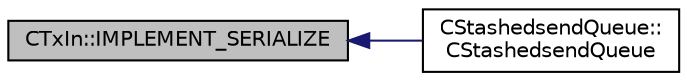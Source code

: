 digraph "CTxIn::IMPLEMENT_SERIALIZE"
{
  edge [fontname="Helvetica",fontsize="10",labelfontname="Helvetica",labelfontsize="10"];
  node [fontname="Helvetica",fontsize="10",shape=record];
  rankdir="LR";
  Node10 [label="CTxIn::IMPLEMENT_SERIALIZE",height=0.2,width=0.4,color="black", fillcolor="grey75", style="filled", fontcolor="black"];
  Node10 -> Node11 [dir="back",color="midnightblue",fontsize="10",style="solid",fontname="Helvetica"];
  Node11 [label="CStashedsendQueue::\lCStashedsendQueue",height=0.2,width=0.4,color="black", fillcolor="white", style="filled",URL="$dd/d34/class_c_stashedsend_queue.html#abed6178709571bb82e2821c458a04978"];
}
